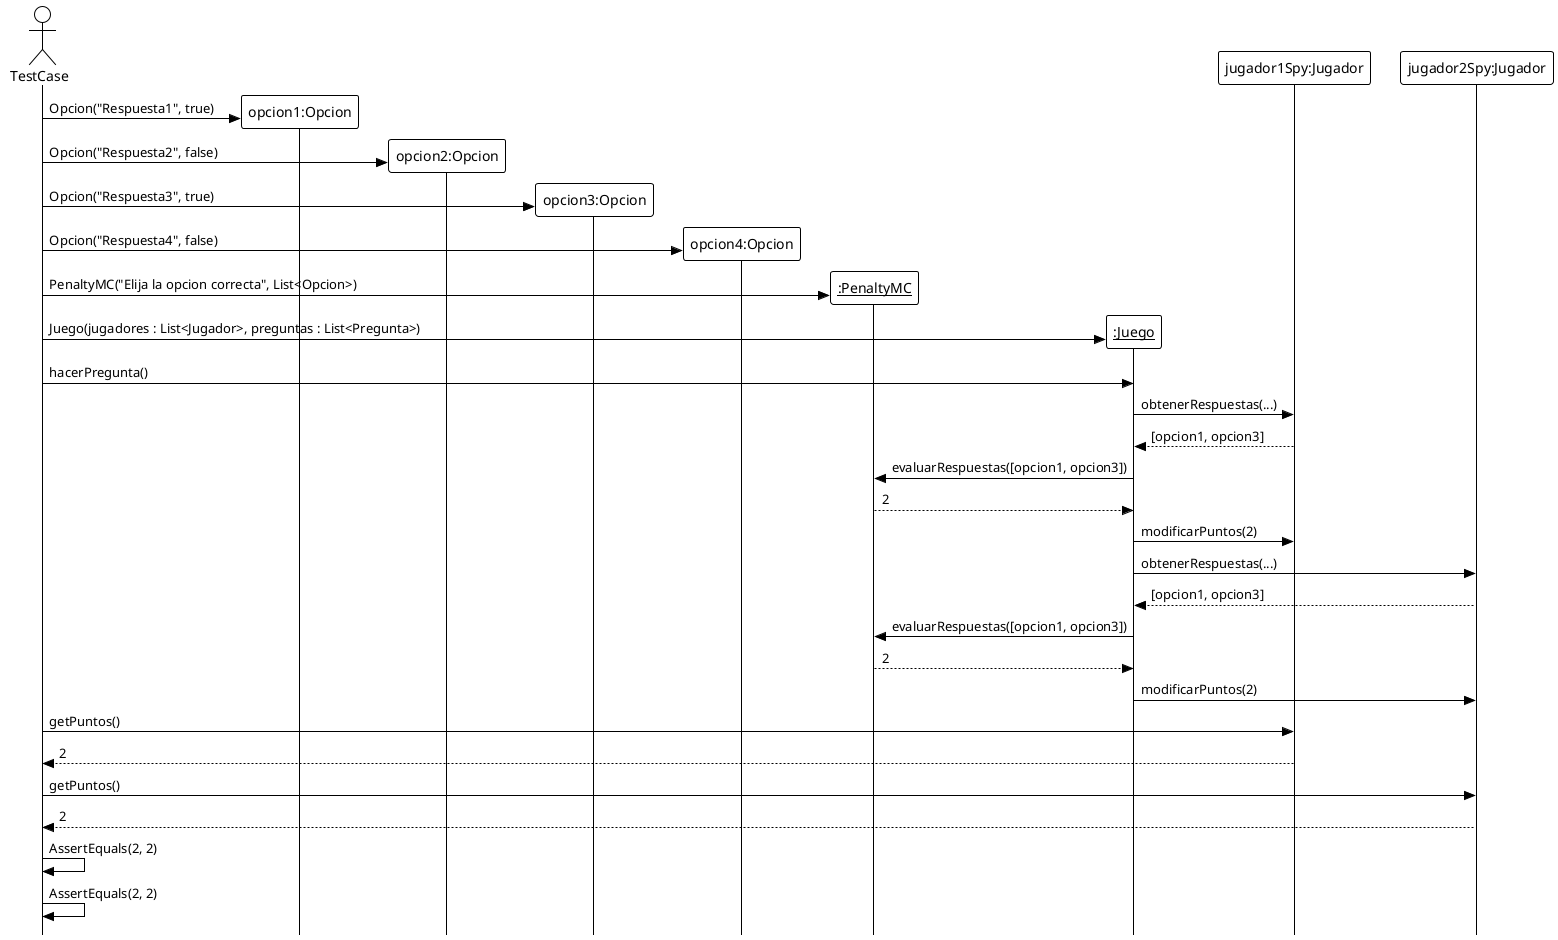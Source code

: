 @startuml

!theme plain
skinparam style strictuml

Actor TestCase

create "opcion1:Opcion"
TestCase -> "opcion1:Opcion" : Opcion("Respuesta1", true)

create "opcion2:Opcion"
TestCase -> "opcion2:Opcion" : Opcion("Respuesta2", false)

create "opcion3:Opcion"
TestCase -> "opcion3:Opcion" : Opcion("Respuesta3", true)

create "opcion4:Opcion"
TestCase -> "opcion4:Opcion" : Opcion("Respuesta4", false)

create "__:PenaltyMC__"
TestCase -> "__:PenaltyMC__" : PenaltyMC("Elija la opcion correcta", List<Opcion>)

create "__:Juego__"
TestCase -> "__:Juego__" : Juego(jugadores : List<Jugador>, preguntas : List<Pregunta>)

TestCase -> "__:Juego__" : hacerPregunta()

"__:Juego__" -> "jugador1Spy:Jugador" : obtenerRespuestas(...)
"__:Juego__" <-- "jugador1Spy:Jugador" : [opcion1, opcion3]
"__:Juego__" -> "__:PenaltyMC__" : evaluarRespuestas([opcion1, opcion3])
"__:Juego__" <-- "__:PenaltyMC__" : 2
"__:Juego__" -> "jugador1Spy:Jugador" : modificarPuntos(2)

"__:Juego__" -> "jugador2Spy:Jugador" : obtenerRespuestas(...)
"__:Juego__" <-- "jugador2Spy:Jugador" : [opcion1, opcion3]
"__:Juego__" -> "__:PenaltyMC__" : evaluarRespuestas([opcion1, opcion3])
"__:Juego__" <-- "__:PenaltyMC__" : 2
"__:Juego__" -> "jugador2Spy:Jugador" : modificarPuntos(2)

TestCase -> "jugador1Spy:Jugador": getPuntos()
TestCase <-- "jugador1Spy:Jugador": 2

TestCase -> "jugador2Spy:Jugador": getPuntos()
TestCase <-- "jugador2Spy:Jugador": 2

TestCase -> TestCase : AssertEquals(2, 2)
TestCase -> TestCase : AssertEquals(2, 2)

@enduml